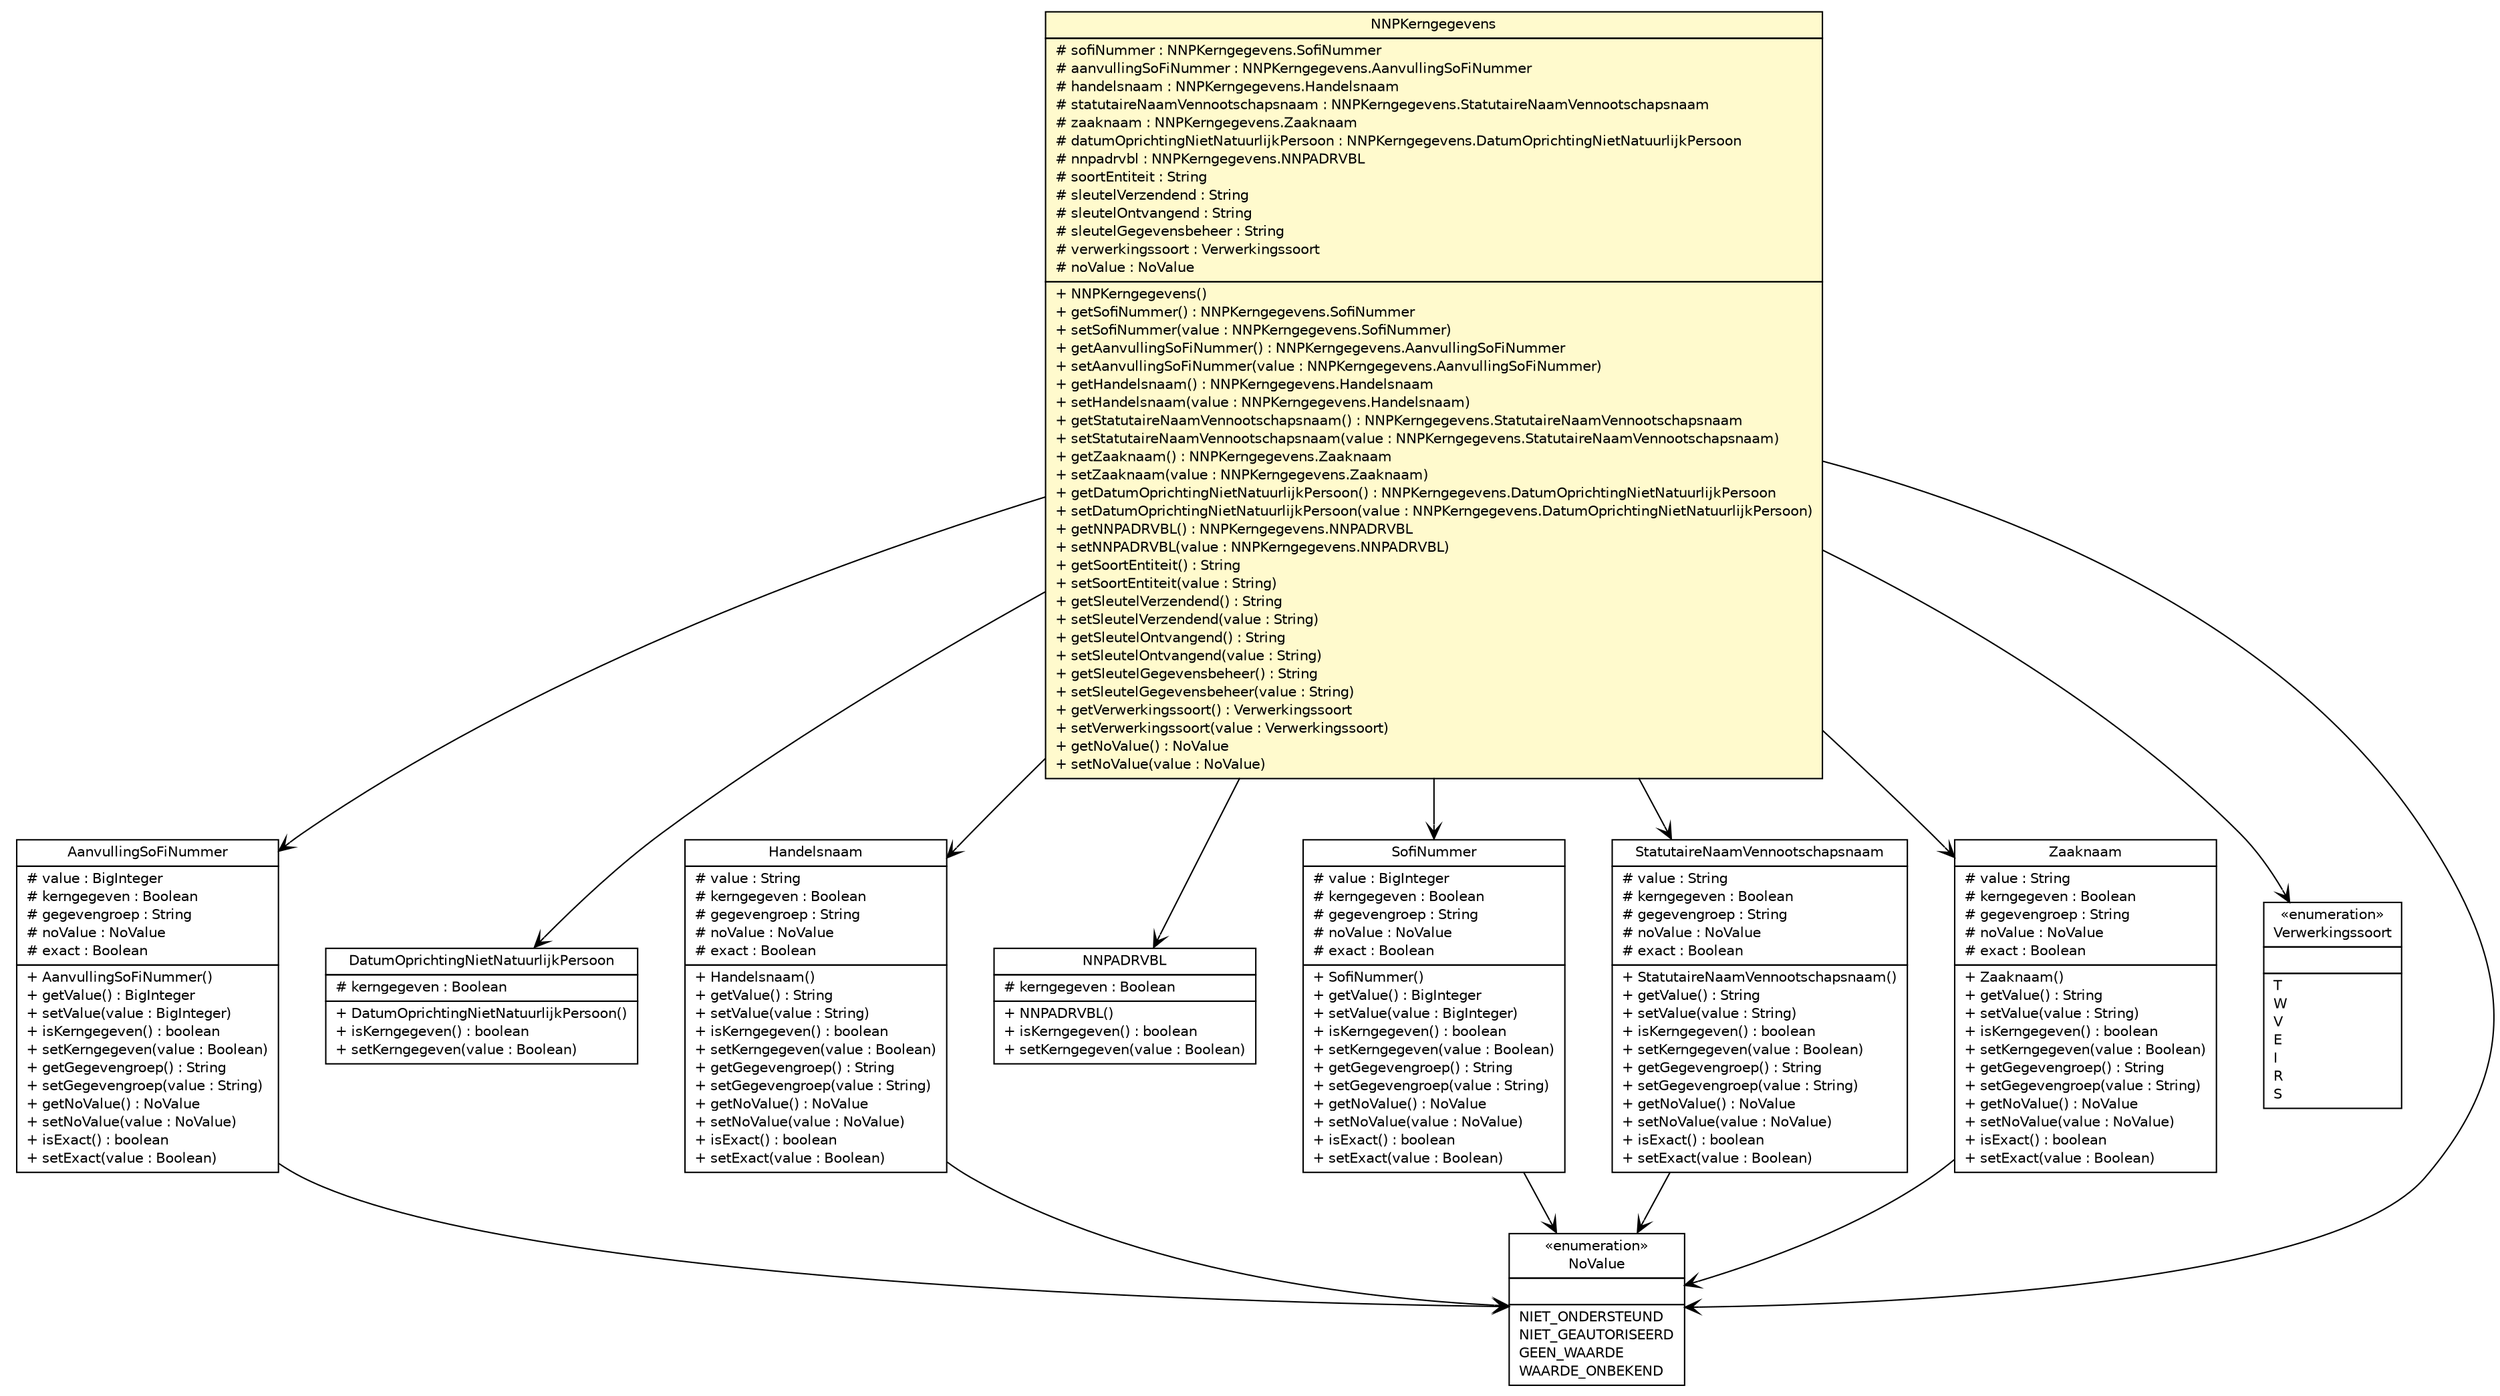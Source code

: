 #!/usr/local/bin/dot
#
# Class diagram 
# Generated by UMLGraph version R5_6-24-gf6e263 (http://www.umlgraph.org/)
#

digraph G {
	edge [fontname="Helvetica",fontsize=10,labelfontname="Helvetica",labelfontsize=10];
	node [fontname="Helvetica",fontsize=10,shape=plaintext];
	nodesep=0.25;
	ranksep=0.5;
	// nl.egem.stuf.sector.bg._0204.NNPKerngegevens
	c124936 [label=<<table title="nl.egem.stuf.sector.bg._0204.NNPKerngegevens" border="0" cellborder="1" cellspacing="0" cellpadding="2" port="p" bgcolor="lemonChiffon" href="./NNPKerngegevens.html">
		<tr><td><table border="0" cellspacing="0" cellpadding="1">
<tr><td align="center" balign="center"> NNPKerngegevens </td></tr>
		</table></td></tr>
		<tr><td><table border="0" cellspacing="0" cellpadding="1">
<tr><td align="left" balign="left"> # sofiNummer : NNPKerngegevens.SofiNummer </td></tr>
<tr><td align="left" balign="left"> # aanvullingSoFiNummer : NNPKerngegevens.AanvullingSoFiNummer </td></tr>
<tr><td align="left" balign="left"> # handelsnaam : NNPKerngegevens.Handelsnaam </td></tr>
<tr><td align="left" balign="left"> # statutaireNaamVennootschapsnaam : NNPKerngegevens.StatutaireNaamVennootschapsnaam </td></tr>
<tr><td align="left" balign="left"> # zaaknaam : NNPKerngegevens.Zaaknaam </td></tr>
<tr><td align="left" balign="left"> # datumOprichtingNietNatuurlijkPersoon : NNPKerngegevens.DatumOprichtingNietNatuurlijkPersoon </td></tr>
<tr><td align="left" balign="left"> # nnpadrvbl : NNPKerngegevens.NNPADRVBL </td></tr>
<tr><td align="left" balign="left"> # soortEntiteit : String </td></tr>
<tr><td align="left" balign="left"> # sleutelVerzendend : String </td></tr>
<tr><td align="left" balign="left"> # sleutelOntvangend : String </td></tr>
<tr><td align="left" balign="left"> # sleutelGegevensbeheer : String </td></tr>
<tr><td align="left" balign="left"> # verwerkingssoort : Verwerkingssoort </td></tr>
<tr><td align="left" balign="left"> # noValue : NoValue </td></tr>
		</table></td></tr>
		<tr><td><table border="0" cellspacing="0" cellpadding="1">
<tr><td align="left" balign="left"> + NNPKerngegevens() </td></tr>
<tr><td align="left" balign="left"> + getSofiNummer() : NNPKerngegevens.SofiNummer </td></tr>
<tr><td align="left" balign="left"> + setSofiNummer(value : NNPKerngegevens.SofiNummer) </td></tr>
<tr><td align="left" balign="left"> + getAanvullingSoFiNummer() : NNPKerngegevens.AanvullingSoFiNummer </td></tr>
<tr><td align="left" balign="left"> + setAanvullingSoFiNummer(value : NNPKerngegevens.AanvullingSoFiNummer) </td></tr>
<tr><td align="left" balign="left"> + getHandelsnaam() : NNPKerngegevens.Handelsnaam </td></tr>
<tr><td align="left" balign="left"> + setHandelsnaam(value : NNPKerngegevens.Handelsnaam) </td></tr>
<tr><td align="left" balign="left"> + getStatutaireNaamVennootschapsnaam() : NNPKerngegevens.StatutaireNaamVennootschapsnaam </td></tr>
<tr><td align="left" balign="left"> + setStatutaireNaamVennootschapsnaam(value : NNPKerngegevens.StatutaireNaamVennootschapsnaam) </td></tr>
<tr><td align="left" balign="left"> + getZaaknaam() : NNPKerngegevens.Zaaknaam </td></tr>
<tr><td align="left" balign="left"> + setZaaknaam(value : NNPKerngegevens.Zaaknaam) </td></tr>
<tr><td align="left" balign="left"> + getDatumOprichtingNietNatuurlijkPersoon() : NNPKerngegevens.DatumOprichtingNietNatuurlijkPersoon </td></tr>
<tr><td align="left" balign="left"> + setDatumOprichtingNietNatuurlijkPersoon(value : NNPKerngegevens.DatumOprichtingNietNatuurlijkPersoon) </td></tr>
<tr><td align="left" balign="left"> + getNNPADRVBL() : NNPKerngegevens.NNPADRVBL </td></tr>
<tr><td align="left" balign="left"> + setNNPADRVBL(value : NNPKerngegevens.NNPADRVBL) </td></tr>
<tr><td align="left" balign="left"> + getSoortEntiteit() : String </td></tr>
<tr><td align="left" balign="left"> + setSoortEntiteit(value : String) </td></tr>
<tr><td align="left" balign="left"> + getSleutelVerzendend() : String </td></tr>
<tr><td align="left" balign="left"> + setSleutelVerzendend(value : String) </td></tr>
<tr><td align="left" balign="left"> + getSleutelOntvangend() : String </td></tr>
<tr><td align="left" balign="left"> + setSleutelOntvangend(value : String) </td></tr>
<tr><td align="left" balign="left"> + getSleutelGegevensbeheer() : String </td></tr>
<tr><td align="left" balign="left"> + setSleutelGegevensbeheer(value : String) </td></tr>
<tr><td align="left" balign="left"> + getVerwerkingssoort() : Verwerkingssoort </td></tr>
<tr><td align="left" balign="left"> + setVerwerkingssoort(value : Verwerkingssoort) </td></tr>
<tr><td align="left" balign="left"> + getNoValue() : NoValue </td></tr>
<tr><td align="left" balign="left"> + setNoValue(value : NoValue) </td></tr>
		</table></td></tr>
		</table>>, URL="./NNPKerngegevens.html", fontname="Helvetica", fontcolor="black", fontsize=10.0];
	// nl.egem.stuf.sector.bg._0204.NNPKerngegevens.AanvullingSoFiNummer
	c124937 [label=<<table title="nl.egem.stuf.sector.bg._0204.NNPKerngegevens.AanvullingSoFiNummer" border="0" cellborder="1" cellspacing="0" cellpadding="2" port="p" href="./NNPKerngegevens.AanvullingSoFiNummer.html">
		<tr><td><table border="0" cellspacing="0" cellpadding="1">
<tr><td align="center" balign="center"> AanvullingSoFiNummer </td></tr>
		</table></td></tr>
		<tr><td><table border="0" cellspacing="0" cellpadding="1">
<tr><td align="left" balign="left"> # value : BigInteger </td></tr>
<tr><td align="left" balign="left"> # kerngegeven : Boolean </td></tr>
<tr><td align="left" balign="left"> # gegevengroep : String </td></tr>
<tr><td align="left" balign="left"> # noValue : NoValue </td></tr>
<tr><td align="left" balign="left"> # exact : Boolean </td></tr>
		</table></td></tr>
		<tr><td><table border="0" cellspacing="0" cellpadding="1">
<tr><td align="left" balign="left"> + AanvullingSoFiNummer() </td></tr>
<tr><td align="left" balign="left"> + getValue() : BigInteger </td></tr>
<tr><td align="left" balign="left"> + setValue(value : BigInteger) </td></tr>
<tr><td align="left" balign="left"> + isKerngegeven() : boolean </td></tr>
<tr><td align="left" balign="left"> + setKerngegeven(value : Boolean) </td></tr>
<tr><td align="left" balign="left"> + getGegevengroep() : String </td></tr>
<tr><td align="left" balign="left"> + setGegevengroep(value : String) </td></tr>
<tr><td align="left" balign="left"> + getNoValue() : NoValue </td></tr>
<tr><td align="left" balign="left"> + setNoValue(value : NoValue) </td></tr>
<tr><td align="left" balign="left"> + isExact() : boolean </td></tr>
<tr><td align="left" balign="left"> + setExact(value : Boolean) </td></tr>
		</table></td></tr>
		</table>>, URL="./NNPKerngegevens.AanvullingSoFiNummer.html", fontname="Helvetica", fontcolor="black", fontsize=10.0];
	// nl.egem.stuf.sector.bg._0204.NNPKerngegevens.DatumOprichtingNietNatuurlijkPersoon
	c124938 [label=<<table title="nl.egem.stuf.sector.bg._0204.NNPKerngegevens.DatumOprichtingNietNatuurlijkPersoon" border="0" cellborder="1" cellspacing="0" cellpadding="2" port="p" href="./NNPKerngegevens.DatumOprichtingNietNatuurlijkPersoon.html">
		<tr><td><table border="0" cellspacing="0" cellpadding="1">
<tr><td align="center" balign="center"> DatumOprichtingNietNatuurlijkPersoon </td></tr>
		</table></td></tr>
		<tr><td><table border="0" cellspacing="0" cellpadding="1">
<tr><td align="left" balign="left"> # kerngegeven : Boolean </td></tr>
		</table></td></tr>
		<tr><td><table border="0" cellspacing="0" cellpadding="1">
<tr><td align="left" balign="left"> + DatumOprichtingNietNatuurlijkPersoon() </td></tr>
<tr><td align="left" balign="left"> + isKerngegeven() : boolean </td></tr>
<tr><td align="left" balign="left"> + setKerngegeven(value : Boolean) </td></tr>
		</table></td></tr>
		</table>>, URL="./NNPKerngegevens.DatumOprichtingNietNatuurlijkPersoon.html", fontname="Helvetica", fontcolor="black", fontsize=10.0];
	// nl.egem.stuf.sector.bg._0204.NNPKerngegevens.Handelsnaam
	c124939 [label=<<table title="nl.egem.stuf.sector.bg._0204.NNPKerngegevens.Handelsnaam" border="0" cellborder="1" cellspacing="0" cellpadding="2" port="p" href="./NNPKerngegevens.Handelsnaam.html">
		<tr><td><table border="0" cellspacing="0" cellpadding="1">
<tr><td align="center" balign="center"> Handelsnaam </td></tr>
		</table></td></tr>
		<tr><td><table border="0" cellspacing="0" cellpadding="1">
<tr><td align="left" balign="left"> # value : String </td></tr>
<tr><td align="left" balign="left"> # kerngegeven : Boolean </td></tr>
<tr><td align="left" balign="left"> # gegevengroep : String </td></tr>
<tr><td align="left" balign="left"> # noValue : NoValue </td></tr>
<tr><td align="left" balign="left"> # exact : Boolean </td></tr>
		</table></td></tr>
		<tr><td><table border="0" cellspacing="0" cellpadding="1">
<tr><td align="left" balign="left"> + Handelsnaam() </td></tr>
<tr><td align="left" balign="left"> + getValue() : String </td></tr>
<tr><td align="left" balign="left"> + setValue(value : String) </td></tr>
<tr><td align="left" balign="left"> + isKerngegeven() : boolean </td></tr>
<tr><td align="left" balign="left"> + setKerngegeven(value : Boolean) </td></tr>
<tr><td align="left" balign="left"> + getGegevengroep() : String </td></tr>
<tr><td align="left" balign="left"> + setGegevengroep(value : String) </td></tr>
<tr><td align="left" balign="left"> + getNoValue() : NoValue </td></tr>
<tr><td align="left" balign="left"> + setNoValue(value : NoValue) </td></tr>
<tr><td align="left" balign="left"> + isExact() : boolean </td></tr>
<tr><td align="left" balign="left"> + setExact(value : Boolean) </td></tr>
		</table></td></tr>
		</table>>, URL="./NNPKerngegevens.Handelsnaam.html", fontname="Helvetica", fontcolor="black", fontsize=10.0];
	// nl.egem.stuf.sector.bg._0204.NNPKerngegevens.NNPADRVBL
	c124940 [label=<<table title="nl.egem.stuf.sector.bg._0204.NNPKerngegevens.NNPADRVBL" border="0" cellborder="1" cellspacing="0" cellpadding="2" port="p" href="./NNPKerngegevens.NNPADRVBL.html">
		<tr><td><table border="0" cellspacing="0" cellpadding="1">
<tr><td align="center" balign="center"> NNPADRVBL </td></tr>
		</table></td></tr>
		<tr><td><table border="0" cellspacing="0" cellpadding="1">
<tr><td align="left" balign="left"> # kerngegeven : Boolean </td></tr>
		</table></td></tr>
		<tr><td><table border="0" cellspacing="0" cellpadding="1">
<tr><td align="left" balign="left"> + NNPADRVBL() </td></tr>
<tr><td align="left" balign="left"> + isKerngegeven() : boolean </td></tr>
<tr><td align="left" balign="left"> + setKerngegeven(value : Boolean) </td></tr>
		</table></td></tr>
		</table>>, URL="./NNPKerngegevens.NNPADRVBL.html", fontname="Helvetica", fontcolor="black", fontsize=10.0];
	// nl.egem.stuf.sector.bg._0204.NNPKerngegevens.SofiNummer
	c124941 [label=<<table title="nl.egem.stuf.sector.bg._0204.NNPKerngegevens.SofiNummer" border="0" cellborder="1" cellspacing="0" cellpadding="2" port="p" href="./NNPKerngegevens.SofiNummer.html">
		<tr><td><table border="0" cellspacing="0" cellpadding="1">
<tr><td align="center" balign="center"> SofiNummer </td></tr>
		</table></td></tr>
		<tr><td><table border="0" cellspacing="0" cellpadding="1">
<tr><td align="left" balign="left"> # value : BigInteger </td></tr>
<tr><td align="left" balign="left"> # kerngegeven : Boolean </td></tr>
<tr><td align="left" balign="left"> # gegevengroep : String </td></tr>
<tr><td align="left" balign="left"> # noValue : NoValue </td></tr>
<tr><td align="left" balign="left"> # exact : Boolean </td></tr>
		</table></td></tr>
		<tr><td><table border="0" cellspacing="0" cellpadding="1">
<tr><td align="left" balign="left"> + SofiNummer() </td></tr>
<tr><td align="left" balign="left"> + getValue() : BigInteger </td></tr>
<tr><td align="left" balign="left"> + setValue(value : BigInteger) </td></tr>
<tr><td align="left" balign="left"> + isKerngegeven() : boolean </td></tr>
<tr><td align="left" balign="left"> + setKerngegeven(value : Boolean) </td></tr>
<tr><td align="left" balign="left"> + getGegevengroep() : String </td></tr>
<tr><td align="left" balign="left"> + setGegevengroep(value : String) </td></tr>
<tr><td align="left" balign="left"> + getNoValue() : NoValue </td></tr>
<tr><td align="left" balign="left"> + setNoValue(value : NoValue) </td></tr>
<tr><td align="left" balign="left"> + isExact() : boolean </td></tr>
<tr><td align="left" balign="left"> + setExact(value : Boolean) </td></tr>
		</table></td></tr>
		</table>>, URL="./NNPKerngegevens.SofiNummer.html", fontname="Helvetica", fontcolor="black", fontsize=10.0];
	// nl.egem.stuf.sector.bg._0204.NNPKerngegevens.StatutaireNaamVennootschapsnaam
	c124942 [label=<<table title="nl.egem.stuf.sector.bg._0204.NNPKerngegevens.StatutaireNaamVennootschapsnaam" border="0" cellborder="1" cellspacing="0" cellpadding="2" port="p" href="./NNPKerngegevens.StatutaireNaamVennootschapsnaam.html">
		<tr><td><table border="0" cellspacing="0" cellpadding="1">
<tr><td align="center" balign="center"> StatutaireNaamVennootschapsnaam </td></tr>
		</table></td></tr>
		<tr><td><table border="0" cellspacing="0" cellpadding="1">
<tr><td align="left" balign="left"> # value : String </td></tr>
<tr><td align="left" balign="left"> # kerngegeven : Boolean </td></tr>
<tr><td align="left" balign="left"> # gegevengroep : String </td></tr>
<tr><td align="left" balign="left"> # noValue : NoValue </td></tr>
<tr><td align="left" balign="left"> # exact : Boolean </td></tr>
		</table></td></tr>
		<tr><td><table border="0" cellspacing="0" cellpadding="1">
<tr><td align="left" balign="left"> + StatutaireNaamVennootschapsnaam() </td></tr>
<tr><td align="left" balign="left"> + getValue() : String </td></tr>
<tr><td align="left" balign="left"> + setValue(value : String) </td></tr>
<tr><td align="left" balign="left"> + isKerngegeven() : boolean </td></tr>
<tr><td align="left" balign="left"> + setKerngegeven(value : Boolean) </td></tr>
<tr><td align="left" balign="left"> + getGegevengroep() : String </td></tr>
<tr><td align="left" balign="left"> + setGegevengroep(value : String) </td></tr>
<tr><td align="left" balign="left"> + getNoValue() : NoValue </td></tr>
<tr><td align="left" balign="left"> + setNoValue(value : NoValue) </td></tr>
<tr><td align="left" balign="left"> + isExact() : boolean </td></tr>
<tr><td align="left" balign="left"> + setExact(value : Boolean) </td></tr>
		</table></td></tr>
		</table>>, URL="./NNPKerngegevens.StatutaireNaamVennootschapsnaam.html", fontname="Helvetica", fontcolor="black", fontsize=10.0];
	// nl.egem.stuf.sector.bg._0204.NNPKerngegevens.Zaaknaam
	c124943 [label=<<table title="nl.egem.stuf.sector.bg._0204.NNPKerngegevens.Zaaknaam" border="0" cellborder="1" cellspacing="0" cellpadding="2" port="p" href="./NNPKerngegevens.Zaaknaam.html">
		<tr><td><table border="0" cellspacing="0" cellpadding="1">
<tr><td align="center" balign="center"> Zaaknaam </td></tr>
		</table></td></tr>
		<tr><td><table border="0" cellspacing="0" cellpadding="1">
<tr><td align="left" balign="left"> # value : String </td></tr>
<tr><td align="left" balign="left"> # kerngegeven : Boolean </td></tr>
<tr><td align="left" balign="left"> # gegevengroep : String </td></tr>
<tr><td align="left" balign="left"> # noValue : NoValue </td></tr>
<tr><td align="left" balign="left"> # exact : Boolean </td></tr>
		</table></td></tr>
		<tr><td><table border="0" cellspacing="0" cellpadding="1">
<tr><td align="left" balign="left"> + Zaaknaam() </td></tr>
<tr><td align="left" balign="left"> + getValue() : String </td></tr>
<tr><td align="left" balign="left"> + setValue(value : String) </td></tr>
<tr><td align="left" balign="left"> + isKerngegeven() : boolean </td></tr>
<tr><td align="left" balign="left"> + setKerngegeven(value : Boolean) </td></tr>
<tr><td align="left" balign="left"> + getGegevengroep() : String </td></tr>
<tr><td align="left" balign="left"> + setGegevengroep(value : String) </td></tr>
<tr><td align="left" balign="left"> + getNoValue() : NoValue </td></tr>
<tr><td align="left" balign="left"> + setNoValue(value : NoValue) </td></tr>
<tr><td align="left" balign="left"> + isExact() : boolean </td></tr>
<tr><td align="left" balign="left"> + setExact(value : Boolean) </td></tr>
		</table></td></tr>
		</table>>, URL="./NNPKerngegevens.Zaaknaam.html", fontname="Helvetica", fontcolor="black", fontsize=10.0];
	// nl.egem.stuf.stuf0204.Verwerkingssoort
	c124979 [label=<<table title="nl.egem.stuf.stuf0204.Verwerkingssoort" border="0" cellborder="1" cellspacing="0" cellpadding="2" port="p" href="../../../stuf0204/Verwerkingssoort.html">
		<tr><td><table border="0" cellspacing="0" cellpadding="1">
<tr><td align="center" balign="center"> &#171;enumeration&#187; </td></tr>
<tr><td align="center" balign="center"> Verwerkingssoort </td></tr>
		</table></td></tr>
		<tr><td><table border="0" cellspacing="0" cellpadding="1">
<tr><td align="left" balign="left">  </td></tr>
		</table></td></tr>
		<tr><td><table border="0" cellspacing="0" cellpadding="1">
<tr><td align="left" balign="left"> T </td></tr>
<tr><td align="left" balign="left"> W </td></tr>
<tr><td align="left" balign="left"> V </td></tr>
<tr><td align="left" balign="left"> E </td></tr>
<tr><td align="left" balign="left"> I </td></tr>
<tr><td align="left" balign="left"> R </td></tr>
<tr><td align="left" balign="left"> S </td></tr>
		</table></td></tr>
		</table>>, URL="../../../stuf0204/Verwerkingssoort.html", fontname="Helvetica", fontcolor="black", fontsize=10.0];
	// nl.egem.stuf.stuf0204.NoValue
	c124989 [label=<<table title="nl.egem.stuf.stuf0204.NoValue" border="0" cellborder="1" cellspacing="0" cellpadding="2" port="p" href="../../../stuf0204/NoValue.html">
		<tr><td><table border="0" cellspacing="0" cellpadding="1">
<tr><td align="center" balign="center"> &#171;enumeration&#187; </td></tr>
<tr><td align="center" balign="center"> NoValue </td></tr>
		</table></td></tr>
		<tr><td><table border="0" cellspacing="0" cellpadding="1">
<tr><td align="left" balign="left">  </td></tr>
		</table></td></tr>
		<tr><td><table border="0" cellspacing="0" cellpadding="1">
<tr><td align="left" balign="left"> NIET_ONDERSTEUND </td></tr>
<tr><td align="left" balign="left"> NIET_GEAUTORISEERD </td></tr>
<tr><td align="left" balign="left"> GEEN_WAARDE </td></tr>
<tr><td align="left" balign="left"> WAARDE_ONBEKEND </td></tr>
		</table></td></tr>
		</table>>, URL="../../../stuf0204/NoValue.html", fontname="Helvetica", fontcolor="black", fontsize=10.0];
	// nl.egem.stuf.sector.bg._0204.NNPKerngegevens NAVASSOC nl.egem.stuf.sector.bg._0204.NNPKerngegevens.SofiNummer
	c124936:p -> c124941:p [taillabel="", label="", headlabel="", fontname="Helvetica", fontcolor="black", fontsize=10.0, color="black", arrowhead=open];
	// nl.egem.stuf.sector.bg._0204.NNPKerngegevens NAVASSOC nl.egem.stuf.sector.bg._0204.NNPKerngegevens.AanvullingSoFiNummer
	c124936:p -> c124937:p [taillabel="", label="", headlabel="", fontname="Helvetica", fontcolor="black", fontsize=10.0, color="black", arrowhead=open];
	// nl.egem.stuf.sector.bg._0204.NNPKerngegevens NAVASSOC nl.egem.stuf.sector.bg._0204.NNPKerngegevens.Handelsnaam
	c124936:p -> c124939:p [taillabel="", label="", headlabel="", fontname="Helvetica", fontcolor="black", fontsize=10.0, color="black", arrowhead=open];
	// nl.egem.stuf.sector.bg._0204.NNPKerngegevens NAVASSOC nl.egem.stuf.sector.bg._0204.NNPKerngegevens.StatutaireNaamVennootschapsnaam
	c124936:p -> c124942:p [taillabel="", label="", headlabel="", fontname="Helvetica", fontcolor="black", fontsize=10.0, color="black", arrowhead=open];
	// nl.egem.stuf.sector.bg._0204.NNPKerngegevens NAVASSOC nl.egem.stuf.sector.bg._0204.NNPKerngegevens.Zaaknaam
	c124936:p -> c124943:p [taillabel="", label="", headlabel="", fontname="Helvetica", fontcolor="black", fontsize=10.0, color="black", arrowhead=open];
	// nl.egem.stuf.sector.bg._0204.NNPKerngegevens NAVASSOC nl.egem.stuf.sector.bg._0204.NNPKerngegevens.DatumOprichtingNietNatuurlijkPersoon
	c124936:p -> c124938:p [taillabel="", label="", headlabel="", fontname="Helvetica", fontcolor="black", fontsize=10.0, color="black", arrowhead=open];
	// nl.egem.stuf.sector.bg._0204.NNPKerngegevens NAVASSOC nl.egem.stuf.sector.bg._0204.NNPKerngegevens.NNPADRVBL
	c124936:p -> c124940:p [taillabel="", label="", headlabel="", fontname="Helvetica", fontcolor="black", fontsize=10.0, color="black", arrowhead=open];
	// nl.egem.stuf.sector.bg._0204.NNPKerngegevens NAVASSOC nl.egem.stuf.stuf0204.Verwerkingssoort
	c124936:p -> c124979:p [taillabel="", label="", headlabel="", fontname="Helvetica", fontcolor="black", fontsize=10.0, color="black", arrowhead=open];
	// nl.egem.stuf.sector.bg._0204.NNPKerngegevens NAVASSOC nl.egem.stuf.stuf0204.NoValue
	c124936:p -> c124989:p [taillabel="", label="", headlabel="", fontname="Helvetica", fontcolor="black", fontsize=10.0, color="black", arrowhead=open];
	// nl.egem.stuf.sector.bg._0204.NNPKerngegevens.AanvullingSoFiNummer NAVASSOC nl.egem.stuf.stuf0204.NoValue
	c124937:p -> c124989:p [taillabel="", label="", headlabel="", fontname="Helvetica", fontcolor="black", fontsize=10.0, color="black", arrowhead=open];
	// nl.egem.stuf.sector.bg._0204.NNPKerngegevens.Handelsnaam NAVASSOC nl.egem.stuf.stuf0204.NoValue
	c124939:p -> c124989:p [taillabel="", label="", headlabel="", fontname="Helvetica", fontcolor="black", fontsize=10.0, color="black", arrowhead=open];
	// nl.egem.stuf.sector.bg._0204.NNPKerngegevens.SofiNummer NAVASSOC nl.egem.stuf.stuf0204.NoValue
	c124941:p -> c124989:p [taillabel="", label="", headlabel="", fontname="Helvetica", fontcolor="black", fontsize=10.0, color="black", arrowhead=open];
	// nl.egem.stuf.sector.bg._0204.NNPKerngegevens.StatutaireNaamVennootschapsnaam NAVASSOC nl.egem.stuf.stuf0204.NoValue
	c124942:p -> c124989:p [taillabel="", label="", headlabel="", fontname="Helvetica", fontcolor="black", fontsize=10.0, color="black", arrowhead=open];
	// nl.egem.stuf.sector.bg._0204.NNPKerngegevens.Zaaknaam NAVASSOC nl.egem.stuf.stuf0204.NoValue
	c124943:p -> c124989:p [taillabel="", label="", headlabel="", fontname="Helvetica", fontcolor="black", fontsize=10.0, color="black", arrowhead=open];
}

